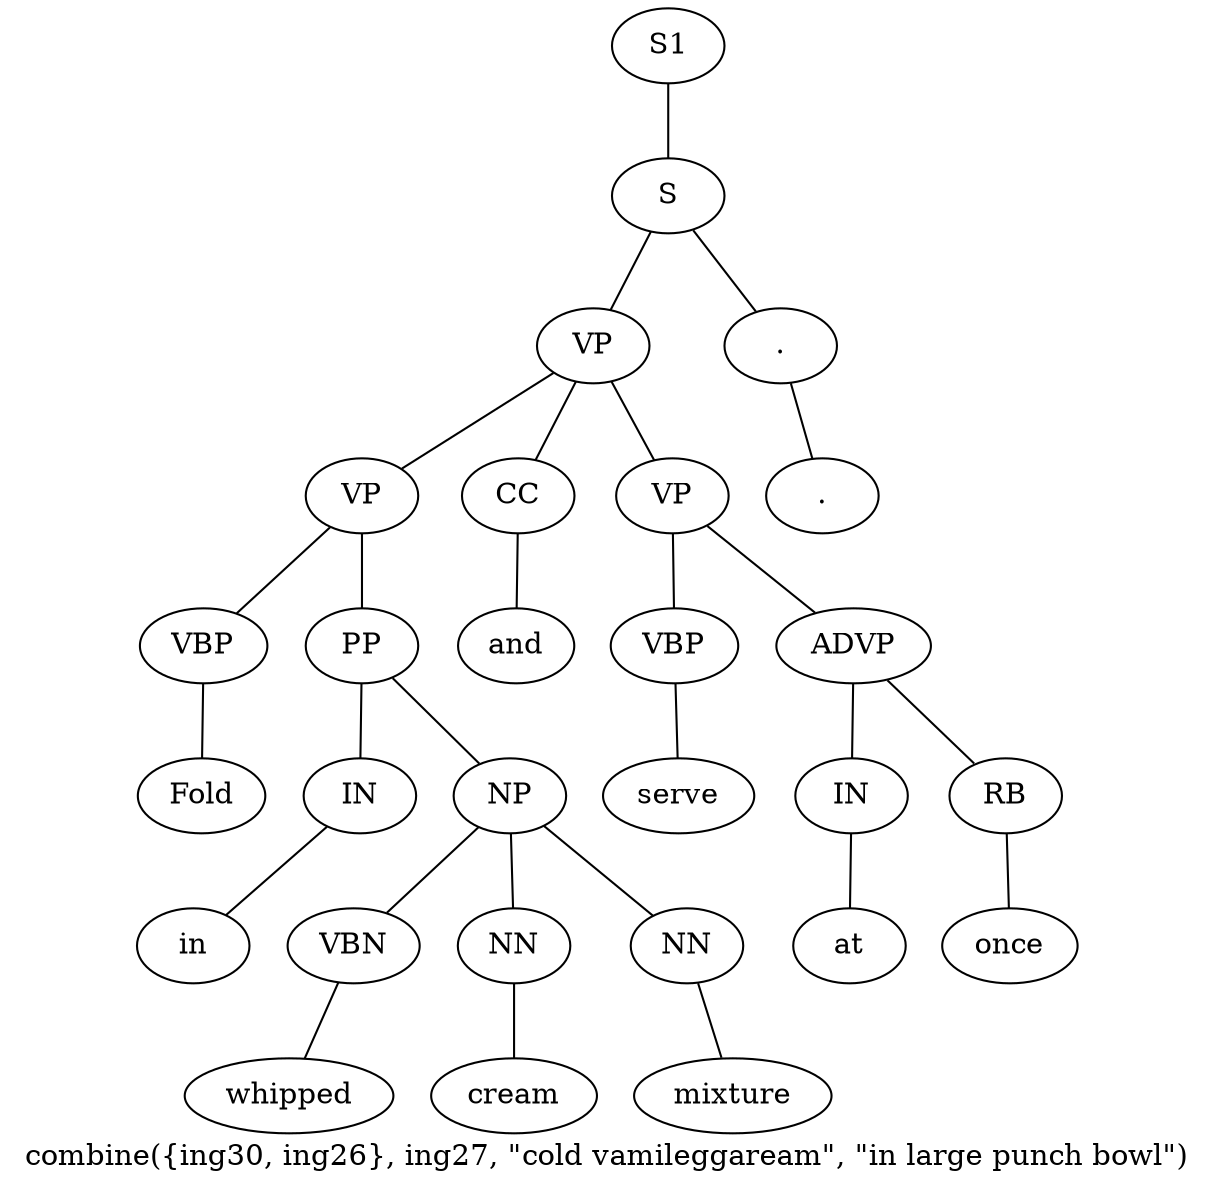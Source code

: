 graph SyntaxGraph {
	label = "combine({ing30, ing26}, ing27, \"cold vamileggaream\", \"in large punch bowl\")";
	Node0 [label="S1"];
	Node1 [label="S"];
	Node2 [label="VP"];
	Node3 [label="VP"];
	Node4 [label="VBP"];
	Node5 [label="Fold"];
	Node6 [label="PP"];
	Node7 [label="IN"];
	Node8 [label="in"];
	Node9 [label="NP"];
	Node10 [label="VBN"];
	Node11 [label="whipped"];
	Node12 [label="NN"];
	Node13 [label="cream"];
	Node14 [label="NN"];
	Node15 [label="mixture"];
	Node16 [label="CC"];
	Node17 [label="and"];
	Node18 [label="VP"];
	Node19 [label="VBP"];
	Node20 [label="serve"];
	Node21 [label="ADVP"];
	Node22 [label="IN"];
	Node23 [label="at"];
	Node24 [label="RB"];
	Node25 [label="once"];
	Node26 [label="."];
	Node27 [label="."];

	Node0 -- Node1;
	Node1 -- Node2;
	Node1 -- Node26;
	Node2 -- Node3;
	Node2 -- Node16;
	Node2 -- Node18;
	Node3 -- Node4;
	Node3 -- Node6;
	Node4 -- Node5;
	Node6 -- Node7;
	Node6 -- Node9;
	Node7 -- Node8;
	Node9 -- Node10;
	Node9 -- Node12;
	Node9 -- Node14;
	Node10 -- Node11;
	Node12 -- Node13;
	Node14 -- Node15;
	Node16 -- Node17;
	Node18 -- Node19;
	Node18 -- Node21;
	Node19 -- Node20;
	Node21 -- Node22;
	Node21 -- Node24;
	Node22 -- Node23;
	Node24 -- Node25;
	Node26 -- Node27;
}